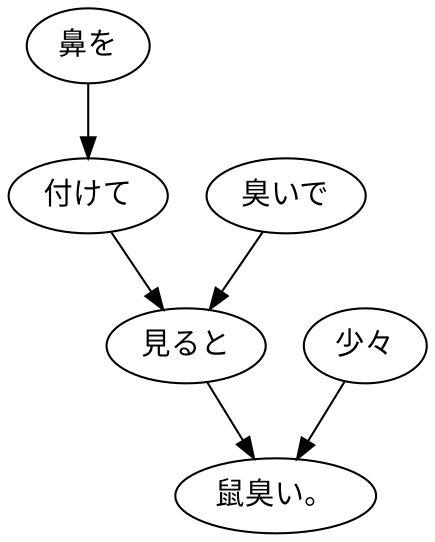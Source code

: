 digraph graph3254 {
	node0 [label="鼻を"];
	node1 [label="付けて"];
	node2 [label="臭いで"];
	node3 [label="見ると"];
	node4 [label="少々"];
	node5 [label="鼠臭い。"];
	node0 -> node1;
	node1 -> node3;
	node2 -> node3;
	node3 -> node5;
	node4 -> node5;
}
